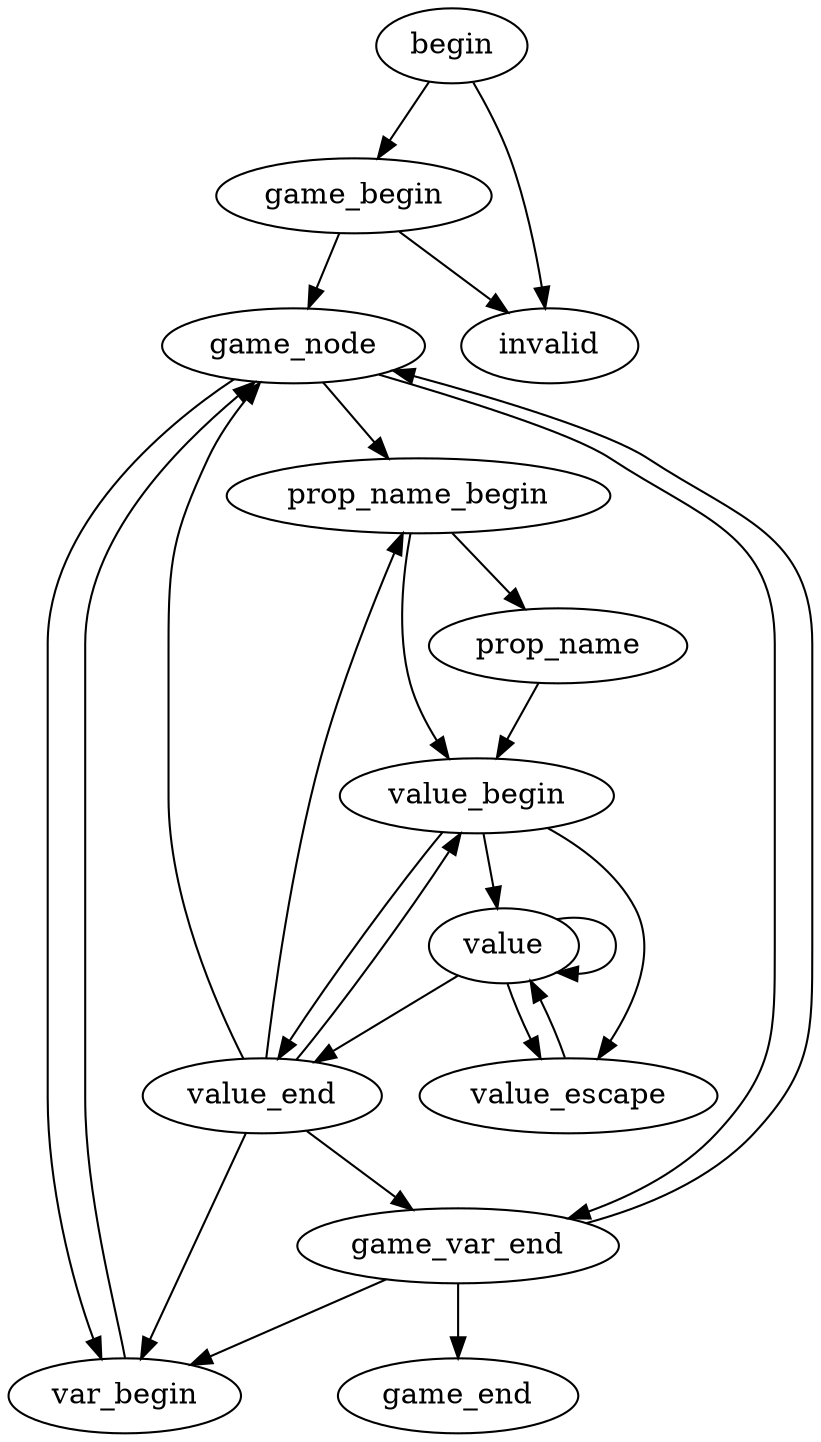 digraph SGF_STATE_MACHINE {
begin[];
value_end[];
game_node[];
value_end -> game_node[];
var_begin[];
value_end -> var_begin[];
prop_name_begin[];
value_end -> prop_name_begin[];
value_begin[];
value_end -> value_begin[];
game_var_end[];
value_end -> game_var_end[];
game_var_end -> game_node[];
game_var_end -> var_begin[];
game_end[];
game_var_end -> game_end[];
value[];
value_begin -> value[];
value_escape[];
value_begin -> value_escape[];
value_begin -> value_end[];
value -> value_escape[];
value -> value[];
value -> value_end[];
game_node -> var_begin[];
game_node -> prop_name_begin[];
game_node -> game_var_end[];
begin[];
game_begin[];
begin -> game_begin[];
invalid[];
begin -> invalid[];
prop_name[];
prop_name_begin -> prop_name[];
prop_name_begin -> value_begin[];
game_begin -> game_node[];
game_begin -> invalid[];
value_escape -> value[];
var_begin -> game_node[];
prop_name -> value_begin[];
}
